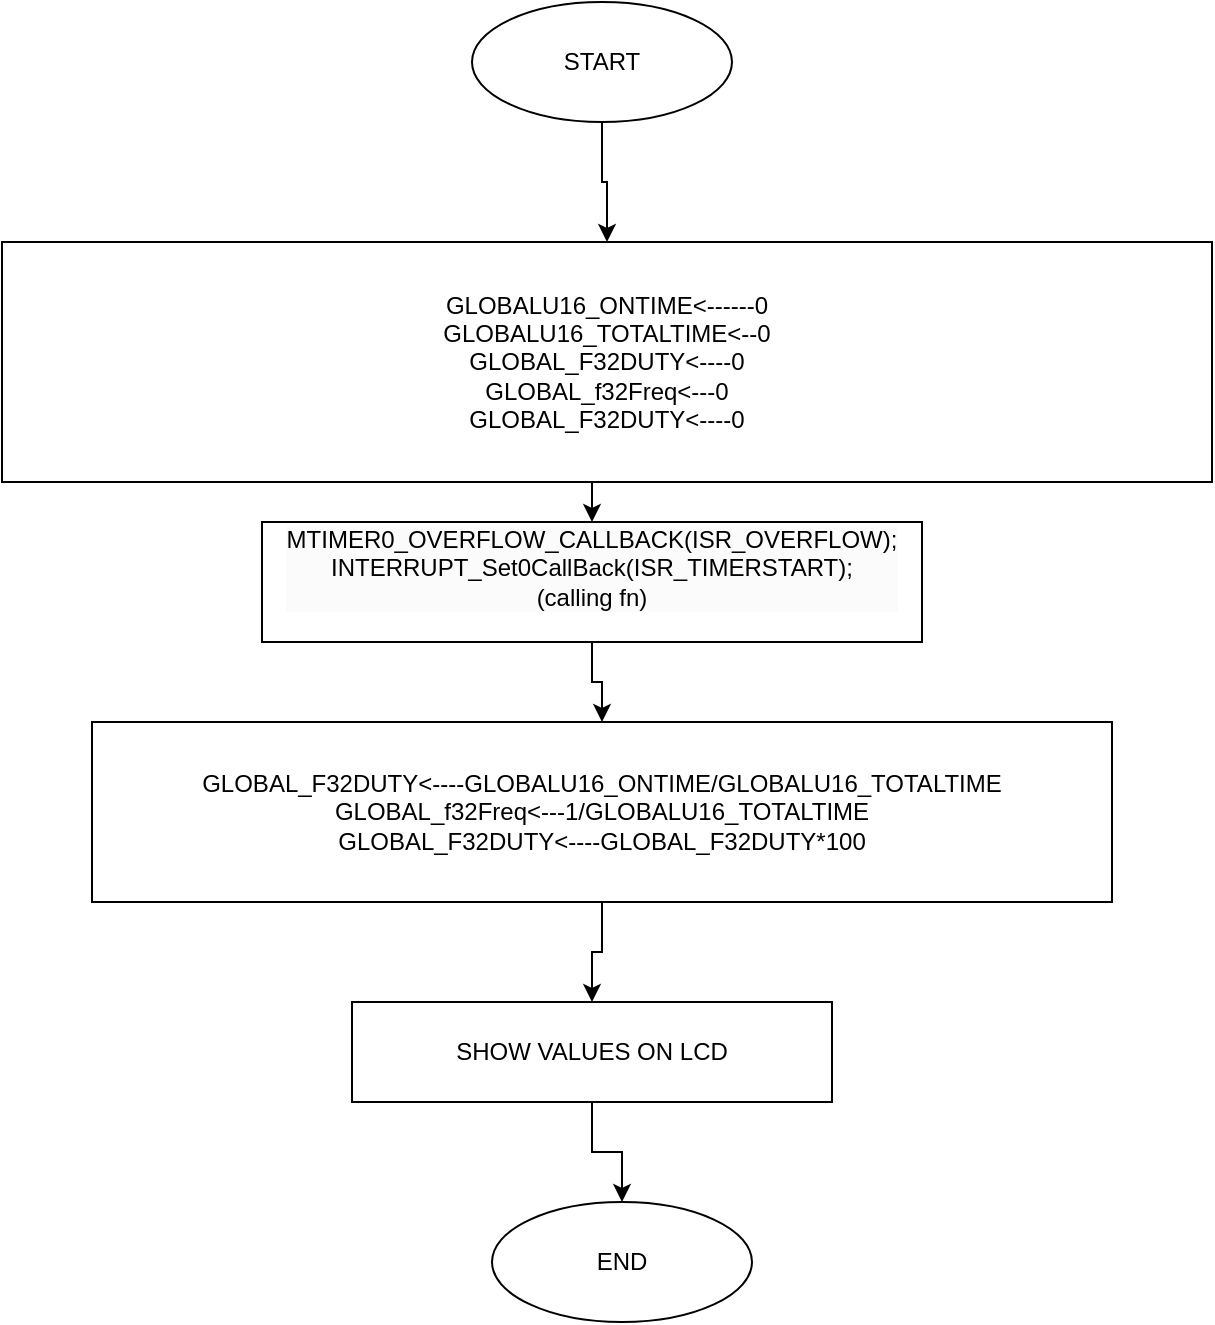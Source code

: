 <mxfile version="20.8.0" type="device"><diagram id="C5RBs43oDa-KdzZeNtuy" name="Page-1"><mxGraphModel dx="1313" dy="1845" grid="1" gridSize="10" guides="1" tooltips="1" connect="1" arrows="1" fold="1" page="1" pageScale="1" pageWidth="827" pageHeight="1169" math="0" shadow="0"><root><mxCell id="WIyWlLk6GJQsqaUBKTNV-0"/><mxCell id="WIyWlLk6GJQsqaUBKTNV-1" parent="WIyWlLk6GJQsqaUBKTNV-0"/><mxCell id="d78ueBwOGbPnCcGBQN0V-9" style="edgeStyle=orthogonalEdgeStyle;rounded=0;orthogonalLoop=1;jettySize=auto;html=1;exitX=0.5;exitY=1;exitDx=0;exitDy=0;entryX=0.5;entryY=0;entryDx=0;entryDy=0;" edge="1" parent="WIyWlLk6GJQsqaUBKTNV-1" source="d78ueBwOGbPnCcGBQN0V-0" target="d78ueBwOGbPnCcGBQN0V-5"><mxGeometry relative="1" as="geometry"/></mxCell><mxCell id="d78ueBwOGbPnCcGBQN0V-0" value="START&lt;br&gt;" style="ellipse;whiteSpace=wrap;html=1;" vertex="1" parent="WIyWlLk6GJQsqaUBKTNV-1"><mxGeometry x="320" y="-10" width="130" height="60" as="geometry"/></mxCell><mxCell id="d78ueBwOGbPnCcGBQN0V-6" style="edgeStyle=orthogonalEdgeStyle;rounded=0;orthogonalLoop=1;jettySize=auto;html=1;exitX=0.5;exitY=1;exitDx=0;exitDy=0;entryX=0.5;entryY=0;entryDx=0;entryDy=0;" edge="1" parent="WIyWlLk6GJQsqaUBKTNV-1" source="d78ueBwOGbPnCcGBQN0V-1" target="d78ueBwOGbPnCcGBQN0V-3"><mxGeometry relative="1" as="geometry"/></mxCell><mxCell id="d78ueBwOGbPnCcGBQN0V-1" value="&#10;&lt;div style=&quot;border-color: var(--border-color); color: rgb(0, 0, 0); font-family: Helvetica; font-size: 12px; font-style: normal; font-variant-ligatures: normal; font-variant-caps: normal; font-weight: 400; letter-spacing: normal; orphans: 2; text-align: center; text-indent: 0px; text-transform: none; widows: 2; word-spacing: 0px; -webkit-text-stroke-width: 0px; background-color: rgb(251, 251, 251); text-decoration-thickness: initial; text-decoration-style: initial; text-decoration-color: initial;&quot;&gt;MTIMER0_OVERFLOW_CALLBACK(ISR_OVERFLOW);&lt;/div&gt;&lt;div style=&quot;border-color: var(--border-color); color: rgb(0, 0, 0); font-family: Helvetica; font-size: 12px; font-style: normal; font-variant-ligatures: normal; font-variant-caps: normal; font-weight: 400; letter-spacing: normal; orphans: 2; text-align: center; text-indent: 0px; text-transform: none; widows: 2; word-spacing: 0px; -webkit-text-stroke-width: 0px; background-color: rgb(251, 251, 251); text-decoration-thickness: initial; text-decoration-style: initial; text-decoration-color: initial;&quot;&gt;&lt;span style=&quot;border-color: var(--border-color);&quot;&gt;&lt;/span&gt;INTERRUPT_Set0CallBack(ISR_TIMERSTART);&lt;/div&gt;&lt;div style=&quot;border-color: var(--border-color); color: rgb(0, 0, 0); font-family: Helvetica; font-size: 12px; font-style: normal; font-variant-ligatures: normal; font-variant-caps: normal; font-weight: 400; letter-spacing: normal; orphans: 2; text-align: center; text-indent: 0px; text-transform: none; widows: 2; word-spacing: 0px; -webkit-text-stroke-width: 0px; background-color: rgb(251, 251, 251); text-decoration-thickness: initial; text-decoration-style: initial; text-decoration-color: initial;&quot;&gt;(calling fn)&lt;/div&gt;&#10;&#10;" style="rounded=0;whiteSpace=wrap;html=1;" vertex="1" parent="WIyWlLk6GJQsqaUBKTNV-1"><mxGeometry x="215" y="250" width="330" height="60" as="geometry"/></mxCell><mxCell id="d78ueBwOGbPnCcGBQN0V-7" style="edgeStyle=orthogonalEdgeStyle;rounded=0;orthogonalLoop=1;jettySize=auto;html=1;exitX=0.5;exitY=1;exitDx=0;exitDy=0;entryX=0.5;entryY=0;entryDx=0;entryDy=0;" edge="1" parent="WIyWlLk6GJQsqaUBKTNV-1" source="d78ueBwOGbPnCcGBQN0V-3" target="d78ueBwOGbPnCcGBQN0V-4"><mxGeometry relative="1" as="geometry"/></mxCell><mxCell id="d78ueBwOGbPnCcGBQN0V-3" value="GLOBAL_F32DUTY&amp;lt;----GLOBALU16_ONTIME/GLOBALU16_TOTALTIME&lt;br&gt;&#9; GLOBAL_f32Freq&amp;lt;---1/GLOBALU16_TOTALTIME&lt;br&gt;&#9; GLOBAL_F32DUTY&amp;lt;----GLOBAL_F32DUTY*100" style="rounded=0;whiteSpace=wrap;html=1;" vertex="1" parent="WIyWlLk6GJQsqaUBKTNV-1"><mxGeometry x="130" y="350" width="510" height="90" as="geometry"/></mxCell><mxCell id="d78ueBwOGbPnCcGBQN0V-12" style="edgeStyle=orthogonalEdgeStyle;rounded=0;orthogonalLoop=1;jettySize=auto;html=1;exitX=0.5;exitY=1;exitDx=0;exitDy=0;entryX=0.5;entryY=0;entryDx=0;entryDy=0;" edge="1" parent="WIyWlLk6GJQsqaUBKTNV-1" source="d78ueBwOGbPnCcGBQN0V-4" target="d78ueBwOGbPnCcGBQN0V-10"><mxGeometry relative="1" as="geometry"/></mxCell><mxCell id="d78ueBwOGbPnCcGBQN0V-4" value="SHOW VALUES ON LCD&lt;br&gt;" style="rounded=0;whiteSpace=wrap;html=1;" vertex="1" parent="WIyWlLk6GJQsqaUBKTNV-1"><mxGeometry x="260" y="490" width="240" height="50" as="geometry"/></mxCell><mxCell id="d78ueBwOGbPnCcGBQN0V-8" style="edgeStyle=orthogonalEdgeStyle;rounded=0;orthogonalLoop=1;jettySize=auto;html=1;exitX=0.5;exitY=1;exitDx=0;exitDy=0;entryX=0.5;entryY=0;entryDx=0;entryDy=0;" edge="1" parent="WIyWlLk6GJQsqaUBKTNV-1" source="d78ueBwOGbPnCcGBQN0V-5" target="d78ueBwOGbPnCcGBQN0V-1"><mxGeometry relative="1" as="geometry"/></mxCell><mxCell id="d78ueBwOGbPnCcGBQN0V-5" value="GLOBALU16_ONTIME&amp;lt;------0&lt;br&gt;GLOBALU16_TOTALTIME&amp;lt;--0&lt;br&gt;GLOBAL_F32DUTY&amp;lt;----0&lt;br style=&quot;border-color: var(--border-color);&quot;&gt;GLOBAL_f32Freq&amp;lt;---0&lt;br&gt;GLOBAL_F32DUTY&amp;lt;----0" style="rounded=0;whiteSpace=wrap;html=1;" vertex="1" parent="WIyWlLk6GJQsqaUBKTNV-1"><mxGeometry x="85" y="110" width="605" height="120" as="geometry"/></mxCell><mxCell id="d78ueBwOGbPnCcGBQN0V-10" value="END" style="ellipse;whiteSpace=wrap;html=1;" vertex="1" parent="WIyWlLk6GJQsqaUBKTNV-1"><mxGeometry x="330" y="590" width="130" height="60" as="geometry"/></mxCell></root></mxGraphModel></diagram></mxfile>